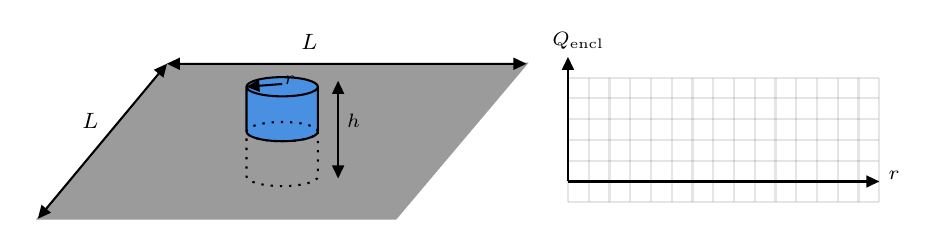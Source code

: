 

\tikzset{every picture/.style={line width=0.75pt}} %set default line width to 0.75pt        

\begin{tikzpicture}[x=0.75pt,y=0.75pt,yscale=-1,xscale=1]
%uncomment if require: \path (0,121); %set diagram left start at 0, and has height of 121

%Shape: Rectangle [id:dp4651784594834052] 
\draw  [color={rgb, 255:red, 155; green, 155; blue, 155 }  ,draw opacity=1 ][fill={rgb, 255:red, 155; green, 155; blue, 155 }  ,fill opacity=1 ] (67.67,33.28) -- (240,33.28) -- (176.97,107.93) -- (4.64,107.93) -- cycle ;
%Shape: Can [id:dp7305061547019078] 
\draw  [fill={rgb, 255:red, 74; green, 144; blue, 226 }  ,fill opacity=1 ] (139.51,44.36) -- (139.51,65.97) .. controls (139.51,68.53) and (131.82,70.61) .. (122.32,70.61) .. controls (112.83,70.61) and (105.13,68.53) .. (105.13,65.97) -- (105.13,44.36) .. controls (105.13,41.8) and (112.83,39.73) .. (122.32,39.73) .. controls (131.82,39.73) and (139.51,41.8) .. (139.51,44.36) .. controls (139.51,46.92) and (131.82,48.99) .. (122.32,48.99) .. controls (112.83,48.99) and (105.13,46.92) .. (105.13,44.36) ;
%Shape: Can [id:dp15610817211700656] 
\draw  [dash pattern={on 0.84pt off 2.51pt}] (139.51,65.97) -- (139.51,87.59) .. controls (139.51,90.14) and (131.82,92.22) .. (122.32,92.22) .. controls (112.83,92.22) and (105.13,90.14) .. (105.13,87.59) -- (105.13,65.97) .. controls (105.13,63.42) and (112.83,61.34) .. (122.32,61.34) .. controls (131.82,61.34) and (139.51,63.42) .. (139.51,65.97) .. controls (139.51,68.53) and (131.82,70.61) .. (122.32,70.61) .. controls (112.83,70.61) and (105.13,68.53) .. (105.13,65.97) ;
%Straight Lines [id:da29104893461111936] 
\draw    (122.32,43.03) -- (108.12,44.13) ;
\draw [shift={(105.13,44.36)}, rotate = 355.57] [fill={rgb, 255:red, 0; green, 0; blue, 0 }  ][line width=0.08]  [draw opacity=0] (6.25,-3) -- (0,0) -- (6.25,3) -- cycle    ;
%Straight Lines [id:da89111533876494] 
\draw    (149.27,44.53) -- (149.27,85.54) ;
\draw [shift={(149.27,88.54)}, rotate = 270] [fill={rgb, 255:red, 0; green, 0; blue, 0 }  ][line width=0.08]  [draw opacity=0] (6.25,-3) -- (0,0) -- (6.25,3) -- cycle    ;
\draw [shift={(149.27,41.53)}, rotate = 90] [fill={rgb, 255:red, 0; green, 0; blue, 0 }  ][line width=0.08]  [draw opacity=0] (6.25,-3) -- (0,0) -- (6.25,3) -- cycle    ;
%Straight Lines [id:da8160819861971584] 
\draw    (6.56,105.62) -- (64.88,35.59) ;
\draw [shift={(66.8,33.28)}, rotate = 129.78] [fill={rgb, 255:red, 0; green, 0; blue, 0 }  ][line width=0.08]  [draw opacity=0] (6.25,-3) -- (0,0) -- (6.25,3) -- cycle    ;
\draw [shift={(4.64,107.93)}, rotate = 309.78] [fill={rgb, 255:red, 0; green, 0; blue, 0 }  ][line width=0.08]  [draw opacity=0] (6.25,-3) -- (0,0) -- (6.25,3) -- cycle    ;
%Straight Lines [id:da028742244954956364] 
\draw    (69.8,33.28) -- (237,33.28) ;
\draw [shift={(240,33.28)}, rotate = 180] [fill={rgb, 255:red, 0; green, 0; blue, 0 }  ][line width=0.08]  [draw opacity=0] (6.25,-3) -- (0,0) -- (6.25,3) -- cycle    ;
\draw [shift={(66.8,33.28)}, rotate = 0] [fill={rgb, 255:red, 0; green, 0; blue, 0 }  ][line width=0.08]  [draw opacity=0] (6.25,-3) -- (0,0) -- (6.25,3) -- cycle    ;
%Shape: Grid [id:dp2121744369829328] 
\draw  [draw opacity=0] (260,40) -- (410,40) -- (410,100) -- (260,100) -- cycle ; \draw  [color={rgb, 255:red, 0; green, 0; blue, 0 }  ,draw opacity=0.1 ] (260,40) -- (260,100)(270,40) -- (270,100)(280,40) -- (280,100)(290,40) -- (290,100)(300,40) -- (300,100)(310,40) -- (310,100)(320,40) -- (320,100)(330,40) -- (330,100)(340,40) -- (340,100)(350,40) -- (350,100)(360,40) -- (360,100)(370,40) -- (370,100)(380,40) -- (380,100)(390,40) -- (390,100)(400,40) -- (400,100) ; \draw  [color={rgb, 255:red, 0; green, 0; blue, 0 }  ,draw opacity=0.1 ] (260,40) -- (410,40)(260,50) -- (410,50)(260,60) -- (410,60)(260,70) -- (410,70)(260,80) -- (410,80)(260,90) -- (410,90) ; \draw  [color={rgb, 255:red, 0; green, 0; blue, 0 }  ,draw opacity=0.1 ]  ;
%Straight Lines [id:da07530414796534357] 
\draw [color={rgb, 255:red, 0; green, 0; blue, 0 }  ,draw opacity=0.1 ]   (260,100) -- (410,100) ;
%Straight Lines [id:da41747836013746364] 
\draw [color={rgb, 255:red, 0; green, 0; blue, 0 }  ,draw opacity=0.1 ]   (410,100) -- (410,40) ;

%Straight Lines [id:da2324027134572988] 
\draw    (260,33) -- (260,90) ;
\draw [shift={(260,30)}, rotate = 90] [fill={rgb, 255:red, 0; green, 0; blue, 0 }  ][line width=0.08]  [draw opacity=0] (6.25,-3) -- (0,0) -- (6.25,3) -- cycle    ;
%Straight Lines [id:da11247137813852492] 
\draw    (260,90) -- (407,90) ;
\draw [shift={(410,90)}, rotate = 180] [fill={rgb, 255:red, 0; green, 0; blue, 0 }  ][line width=0.08]  [draw opacity=0] (6.25,-3) -- (0,0) -- (6.25,3) -- cycle    ;

% Text Node
\draw (121.83,37.76) node [anchor=north west][inner sep=0.75pt]  [font=\scriptsize]  {$r$};
% Text Node
\draw (152.06,55.9) node [anchor=north west][inner sep=0.75pt]  [font=\scriptsize]  {$h$};
% Text Node
\draw (130.08,17.79) node [anchor=north west][inner sep=0.75pt]  [font=\footnotesize]  {$L$};
% Text Node
\draw (24.51,55.73) node [anchor=north west][inner sep=0.75pt]  [font=\footnotesize]  {$L$};
% Text Node
\draw (251,16.4) node [anchor=north west][inner sep=0.75pt]  [font=\scriptsize]  {$Q\mathrm{_{encl}}$};
% Text Node
\draw (413,83.4) node [anchor=north west][inner sep=0.75pt]  [font=\scriptsize]  {$r$};


\end{tikzpicture}
